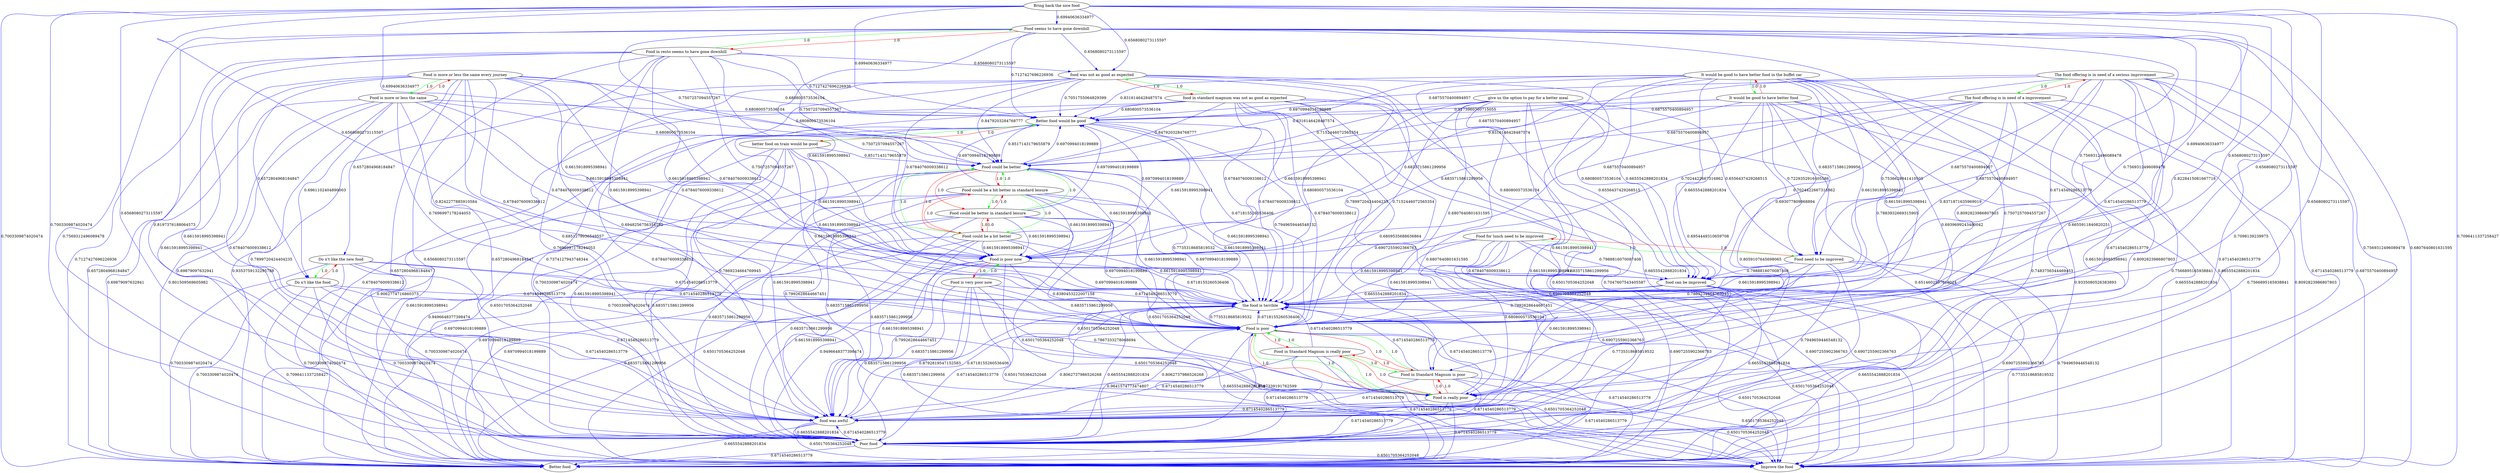 digraph rawGraph {
"Better food";"Better food would be good";"Bring back the nice food";"Do n't like the new food";"Do n't like the food";"Food could be a bit better in standard leisure";"Food could be better in standard leisure";"Food could be better";"Food could be a bit better";"Food for lunch need to be improved";"Food need to be improved";"Food in Standard Magnum is really poor";"Food in Standard Magnum is poor";"Food is poor";"Food is really poor";"Food in resto seems to have gone downhill";"Food seems to have gone downhill";"Food is more or less the same every journey";"Food is more or less the same";"Food is very poor now";"Food is poor now";"Improve the food";"It would be good to have better food in the buffet car";"It would be good to have better food";"Poor food";"The food offering is in need of a serious improvement";"The food offering is in need of a improvement";"better food on train would be good";"food can be improved";"food in standard magnum was not as good as expected";"food was not as good as expected";"food was awful";"give us the option to pay for a better meal";"the food is terrible";"Better food would be good" -> "Better food" [label=0.9062774716860373] [color=blue]
"Bring back the nice food" -> "Better food" [label=0.7003309874020474] [color=blue]
"Do n't like the new food" -> "Do n't like the food" [label=1.0] [color=green]
"Do n't like the food" -> "Do n't like the new food" [label=1.0] [color=red]
"Do n't like the food" -> "Better food" [label=0.7003309874020474] [color=blue]
"Do n't like the new food" -> "Better food" [label=0.7003309874020474] [color=blue]
"Food could be a bit better in standard leisure" -> "Food could be better in standard leisure" [label=1.0] [color=green]
"Food could be better in standard leisure" -> "Food could be better" [label=1.0] [color=green]
"Food could be a bit better in standard leisure" -> "Food could be a bit better" [label=1.0] [color=green]
"Food could be a bit better" -> "Food could be better" [label=1.0] [color=green]
"Food could be a bit better in standard leisure" -> "Food could be better" [label=1.0] [color=green]
"Food could be better in standard leisure" -> "Food could be a bit better in standard leisure" [label=1.0] [color=red]
"Food could be better in standard leisure" -> "Food could be a bit better" [label=1.0] [color=red]
"Food could be better" -> "Food could be a bit better in standard leisure" [label=1.0] [color=red]
"Food could be better" -> "Food could be better in standard leisure" [label=1.0] [color=red]
"Food could be better" -> "Food could be a bit better" [label=1.0] [color=red]
"Food could be a bit better" -> "Food could be a bit better in standard leisure" [label=1.0] [color=red]
"Food could be a bit better" -> "Food could be better in standard leisure" [label=1.0] [color=red]
"Better food would be good" -> "Food could be better" [label=0.8517143179655879] [color=blue]
"Food could be better" -> "Better food would be good" [label=0.6970994018199889] [color=blue]
"Food could be better" -> "Better food" [label=0.9496648377398474] [color=blue]
"Food could be a bit better in standard leisure" -> "Better food would be good" [label=0.6970994018199889] [color=blue]
"Food could be a bit better in standard leisure" -> "Better food" [label=0.6970994018199889] [color=blue]
"Food could be better in standard leisure" -> "Better food would be good" [label=0.6970994018199889] [color=blue]
"Food could be better in standard leisure" -> "Better food" [label=0.6970994018199889] [color=blue]
"Food could be a bit better" -> "Better food would be good" [label=0.6970994018199889] [color=blue]
"Food could be a bit better" -> "Better food" [label=0.6970994018199889] [color=blue]
"Food for lunch need to be improved" -> "Food need to be improved" [label=1.0] [color=green]
"Food need to be improved" -> "Food for lunch need to be improved" [label=1.0] [color=red]
"Food need to be improved" -> "Better food" [label=0.6907255902366763] [color=blue]
"Food in Standard Magnum is really poor" -> "Food in Standard Magnum is poor" [label=1.0] [color=green]
"Food in Standard Magnum is poor" -> "Food is poor" [label=1.0] [color=green]
"Food in Standard Magnum is really poor" -> "Food is really poor" [label=1.0] [color=green]
"Food is really poor" -> "Food is poor" [label=1.0] [color=green]
"Food in Standard Magnum is really poor" -> "Food is poor" [label=1.0] [color=green]
"Food in Standard Magnum is poor" -> "Food in Standard Magnum is really poor" [label=1.0] [color=red]
"Food in Standard Magnum is poor" -> "Food is really poor" [label=1.0] [color=red]
"Food is poor" -> "Food in Standard Magnum is really poor" [label=1.0] [color=red]
"Food is poor" -> "Food in Standard Magnum is poor" [label=1.0] [color=red]
"Food is poor" -> "Food is really poor" [label=1.0] [color=red]
"Food is really poor" -> "Food in Standard Magnum is really poor" [label=1.0] [color=red]
"Food is really poor" -> "Food in Standard Magnum is poor" [label=1.0] [color=red]
"Food could be better" -> "Food is poor" [label=0.7735318685819532] [color=blue]
"Better food would be good" -> "Food is poor" [label=0.7949659446548132] [color=blue]
"Food need to be improved" -> "Food is poor" [label=0.7869234664769945] [color=blue]
"Food for lunch need to be improved" -> "Food is really poor" [label=0.680800573536104] [color=blue]
"Food is poor" -> "Better food" [label=0.6714540286513779] [color=blue]
"Food could be a bit better in standard leisure" -> "Food is poor" [label=0.6970994018199889] [color=blue]
"Food could be better in standard leisure" -> "Food is poor" [label=0.6970994018199889] [color=blue]
"Food could be a bit better" -> "Food is poor" [label=0.6970994018199889] [color=blue]
"Food in Standard Magnum is really poor" -> "Better food" [label=0.6714540286513779] [color=blue]
"Food in Standard Magnum is poor" -> "Better food" [label=0.6714540286513779] [color=blue]
"Food in resto seems to have gone downhill" -> "Food seems to have gone downhill" [label=1.0] [color=green]
"Food seems to have gone downhill" -> "Food in resto seems to have gone downhill" [label=1.0] [color=red]
"Food seems to have gone downhill" -> "Food could be better" [label=0.7507257094557267] [color=blue]
"Food seems to have gone downhill" -> "Better food would be good" [label=0.7127427696226936] [color=blue]
"Food seems to have gone downhill" -> "Better food" [label=0.7569312496089478] [color=blue]
"Bring back the nice food" -> "Food seems to have gone downhill" [label=0.69940636334977] [color=blue]
"Food seems to have gone downhill" -> "Food is poor" [label=0.8228415081667718] [color=blue]
"Food in resto seems to have gone downhill" -> "Food is really poor" [label=0.6948256756354192] [color=blue]
"Food in resto seems to have gone downhill" -> "Food could be better" [label=0.7507257094557267] [color=blue]
"Food in resto seems to have gone downhill" -> "Better food would be good" [label=0.7127427696226936] [color=blue]
"Food in resto seems to have gone downhill" -> "Better food" [label=0.7127427696226936] [color=blue]
"Food is more or less the same every journey" -> "Food is more or less the same" [label=1.0] [color=green]
"Food is more or less the same" -> "Food is more or less the same every journey" [label=1.0] [color=red]
"Food is more or less the same" -> "Food could be better" [label=0.680800573536104] [color=blue]
"Food is more or less the same" -> "Better food" [label=0.69879097632941] [color=blue]
"Food is more or less the same" -> "Food is poor" [label=0.7696997178244053] [color=blue]
"Food is more or less the same every journey" -> "Food is really poor" [label=0.6851279936549557] [color=blue]
"Food is more or less the same" -> "Do n't like the food" [label=0.6961102404890003] [color=blue]
"Food is more or less the same every journey" -> "Do n't like the new food" [label=0.6572804968184847] [color=blue]
"Food seems to have gone downhill" -> "Food is really poor" [label=0.7507257094557267] [color=blue]
"Food is very poor now" -> "Food is poor now" [label=1.0] [color=green]
"Food is poor now" -> "Food is very poor now" [label=1.0] [color=red]
"Better food would be good" -> "Food is poor now" [label=0.6615918995398941] [color=blue]
"Food is poor now" -> "Better food" [label=0.6835715861299956] [color=blue]
"Food seems to have gone downhill" -> "Food is poor now" [label=0.7507257094557267] [color=blue]
"Food is poor now" -> "Food is poor" [label=0.8380453222007158] [color=blue]
"Food is very poor now" -> "Food is really poor" [label=0.7867333278068694] [color=blue]
"Food need to be improved" -> "Improve the food" [label=0.7949659446548132] [color=blue]
"Food is more or less the same" -> "Improve the food" [label=0.801509569605982] [color=blue]
"Food seems to have gone downhill" -> "Improve the food" [label=0.6807640801631595] [color=blue]
"Bring back the nice food" -> "Improve the food" [label=0.7096411337258427] [color=blue]
"Do n't like the food" -> "Improve the food" [label=0.7096411337258427] [color=blue]
"It would be good to have better food in the buffet car" -> "It would be good to have better food" [label=1.0] [color=green]
"It would be good to have better food" -> "It would be good to have better food in the buffet car" [label=1.0] [color=red]
"It would be good to have better food" -> "Food could be better" [label=0.8316146428487574] [color=blue]
"It would be good to have better food" -> "Better food would be good" [label=0.9173960360715055] [color=blue]
"It would be good to have better food" -> "Food is poor now" [label=0.6835715861299956] [color=blue]
"It would be good to have better food" -> "Food need to be improved" [label=0.7229352916405586] [color=blue]
"It would be good to have better food" -> "Better food" [label=0.9335080526383893] [color=blue]
"It would be good to have better food" -> "Food is poor" [label=0.7883932669315905] [color=blue]
"It would be good to have better food in the buffet car" -> "Food is really poor" [label=0.6954449310659708] [color=blue]
"It would be good to have better food in the buffet car" -> "Food in Standard Magnum is poor" [label=0.6939699243480042] [color=blue]
"It would be good to have better food in the buffet car" -> "Food could be better" [label=0.8316146428487574] [color=blue]
"It would be good to have better food in the buffet car" -> "Better food would be good" [label=0.8316146428487574] [color=blue]
"It would be good to have better food in the buffet car" -> "Food is poor now" [label=0.6835715861299956] [color=blue]
"It would be good to have better food in the buffet car" -> "Food need to be improved" [label=0.6835715861299956] [color=blue]
"It would be good to have better food in the buffet car" -> "Better food" [label=0.6835715861299956] [color=blue]
"Food could be better" -> "Poor food" [label=0.6835715861299956] [color=blue]
"It would be good to have better food" -> "Poor food" [label=0.7483756544469453] [color=blue]
"Food seems to have gone downhill" -> "Poor food" [label=0.7569312496089478] [color=blue]
"Bring back the nice food" -> "Poor food" [label=0.7003309874020474] [color=blue]
"Do n't like the food" -> "Poor food" [label=0.7003309874020474] [color=blue]
"Poor food" -> "Food is poor" [label=0.8197339191762599] [color=blue]
"Food is poor" -> "Poor food" [label=0.9641574773474807] [color=blue]
"Better food would be good" -> "Poor food" [label=0.7003309874020474] [color=blue]
"Food is poor now" -> "Poor food" [label=0.9496648377398474] [color=blue]
"Food need to be improved" -> "Poor food" [label=0.6907255902366763] [color=blue]
"Food is more or less the same" -> "Poor food" [label=0.69879097632941] [color=blue]
"The food offering is in need of a serious improvement" -> "The food offering is in need of a improvement" [label=1.0] [color=green]
"The food offering is in need of a improvement" -> "The food offering is in need of a serious improvement" [label=1.0] [color=red]
"The food offering is in need of a improvement" -> "Food could be better" [label=0.6875570400894957] [color=blue]
"The food offering is in need of a improvement" -> "Improve the food" [label=0.8092823986807803] [color=blue]
"The food offering is in need of a improvement" -> "Food is poor" [label=0.8092823986807803] [color=blue]
"The food offering is in need of a serious improvement" -> "Food is really poor" [label=0.7098139239975] [color=blue]
"The food offering is in need of a serious improvement" -> "Food in Standard Magnum is poor" [label=0.6655911840820251] [color=blue]
"The food offering is in need of a improvement" -> "Food is poor now" [label=0.7024422667316862] [color=blue]
"The food offering is in need of a improvement" -> "Better food" [label=0.7566895165938841] [color=blue]
"The food offering is in need of a improvement" -> "Food need to be improved" [label=0.7536628841410505] [color=blue]
"The food offering is in need of a improvement" -> "Poor food" [label=0.7566895165938841] [color=blue]
"better food on train would be good" -> "Better food would be good" [label=1.0] [color=green]
"Better food would be good" -> "better food on train would be good" [label=1.0] [color=red]
"better food on train would be good" -> "Food could be better" [label=0.8517143179655879] [color=blue]
"better food on train would be good" -> "Food is poor now" [label=0.6615918995398941] [color=blue]
"better food on train would be good" -> "Better food" [label=0.6615918995398941] [color=blue]
"better food on train would be good" -> "Poor food" [label=0.6615918995398941] [color=blue]
"It would be good to have better food" -> "food can be improved" [label=0.6655542888201834] [color=blue]
"Food seems to have gone downhill" -> "food can be improved" [label=0.7569312496089478] [color=blue]
"food can be improved" -> "Improve the food" [label=0.7735318685819532] [color=blue]
"food can be improved" -> "Food is poor" [label=0.7992628644667451] [color=blue]
"food can be improved" -> "Better food" [label=0.6655542888201834] [color=blue]
"Food need to be improved" -> "food can be improved" [label=0.7988816070087408] [color=blue]
"Food is more or less the same" -> "food can be improved" [label=0.6784076009338612] [color=blue]
"food can be improved" -> "Poor food" [label=0.6655542888201834] [color=blue]
"The food offering is in need of a improvement" -> "food can be improved" [label=0.7024422667316862] [color=blue]
"It would be good to have better food in the buffet car" -> "food can be improved" [label=0.6655542888201834] [color=blue]
"food in standard magnum was not as good as expected" -> "food was not as good as expected" [label=1.0] [color=green]
"food was not as good as expected" -> "food in standard magnum was not as good as expected" [label=1.0] [color=red]
"food was not as good as expected" -> "Food could be better" [label=0.8479203284768777] [color=blue]
"food was not as good as expected" -> "food can be improved" [label=0.680800573536104] [color=blue]
"Food seems to have gone downhill" -> "food was not as good as expected" [label=0.6568080273115597] [color=blue]
"food was not as good as expected" -> "Food is poor" [label=0.7899720424404235] [color=blue]
"food in standard magnum was not as good as expected" -> "Food is really poor" [label=0.6907255902366763] [color=blue]
"food in standard magnum was not as good as expected" -> "Food in Standard Magnum is poor" [label=0.6809535688636864] [color=blue]
"food was not as good as expected" -> "Better food would be good" [label=0.7051755064829399] [color=blue]
"food was not as good as expected" -> "Food is poor now" [label=0.6784076009338612] [color=blue]
"food was not as good as expected" -> "Better food" [label=0.9353759132295788] [color=blue]
"food was not as good as expected" -> "Poor food" [label=0.7374127943748344] [color=blue]
"Food could be better" -> "food was awful" [label=0.7992628644667451] [color=blue]
"It would be good to have better food" -> "food was awful" [label=0.8059107645698065] [color=blue]
"food can be improved" -> "food was awful" [label=0.7735318685819532] [color=blue]
"Food seems to have gone downhill" -> "food was awful" [label=0.8197376188064573] [color=blue]
"Food is poor" -> "food was awful" [label=0.8062737986526268] [color=blue]
"food was awful" -> "Food is poor" [label=0.8062737986526268] [color=blue]
"Better food would be good" -> "food was awful" [label=0.7869234664769945] [color=blue]
"food was not as good as expected" -> "food was awful" [label=0.7696997178244053] [color=blue]
"Food is poor now" -> "food was awful" [label=0.7992628644667451] [color=blue]
"Food need to be improved" -> "food was awful" [label=0.7949659446548132] [color=blue]
"Food is more or less the same" -> "food was awful" [label=0.7899720424404235] [color=blue]
"The food offering is in need of a improvement" -> "food was awful" [label=0.8092823986807803] [color=blue]
"give us the option to pay for a better meal" -> "Food could be better" [label=0.7152446072565354] [color=blue]
"give us the option to pay for a better meal" -> "Improve the food" [label=0.6514602507619024] [color=blue]
"give us the option to pay for a better meal" -> "Food is poor" [label=0.6807640801631595] [color=blue]
"give us the option to pay for a better meal" -> "Better food" [label=0.7047607543405587] [color=blue]
"give us the option to pay for a better meal" -> "Food need to be improved" [label=0.6556437429268515] [color=blue]
"give us the option to pay for a better meal" -> "food was awful" [label=0.6807640801631595] [color=blue]
"It would be good to have better food" -> "the food is terrible" [label=0.693077809868894] [color=blue]
"Food seems to have gone downhill" -> "the food is terrible" [label=0.7569312496089478] [color=blue]
"the food is terrible" -> "Improve the food" [label=0.6501705364252048] [color=blue]
"the food is terrible" -> "Food is poor" [label=0.7735318685819532] [color=blue]
"food was not as good as expected" -> "the food is terrible" [label=0.680800573536104] [color=blue]
"the food is terrible" -> "Better food" [label=0.6655542888201834] [color=blue]
"Food need to be improved" -> "the food is terrible" [label=0.6615918995398941] [color=blue]
"Food is more or less the same" -> "the food is terrible" [label=0.8242277885910584] [color=blue]
"give us the option to pay for a better meal" -> "the food is terrible" [label=0.7152446072565354] [color=blue]
"the food is terrible" -> "Poor food" [label=0.6655542888201834] [color=blue]
"the food is terrible" -> "food was awful" [label=0.8792819547152583] [color=blue]
"food was awful" -> "the food is terrible" [label=0.6718155260536406] [color=blue]
"The food offering is in need of a improvement" -> "the food is terrible" [label=0.8371871635969019] [color=blue]
"Better food would be good" -> "the food is terrible" [label=0.6718155260536406] [color=blue]
"Bring back the nice food" -> "Food could be better" [label=0.69940636334977] [color=blue]
"Bring back the nice food" -> "food can be improved" [label=0.69940636334977] [color=blue]
"Bring back the nice food" -> "Better food would be good" [label=0.69940636334977] [color=blue]
"Bring back the nice food" -> "Food is poor now" [label=0.6568080273115597] [color=blue]
"Bring back the nice food" -> "food was not as good as expected" [label=0.6568080273115597] [color=blue]
"Bring back the nice food" -> "Food is really poor" [label=0.6568080273115597] [color=blue]
"Bring back the nice food" -> "the food is terrible" [label=0.6568080273115597] [color=blue]
"Bring back the nice food" -> "food was awful" [label=0.6568080273115597] [color=blue]
"Bring back the nice food" -> "Food is poor" [label=0.6568080273115597] [color=blue]
"Do n't like the new food" -> "Poor food" [label=0.7003309874020474] [color=blue]
"Do n't like the new food" -> "Improve the food" [label=0.7003309874020474] [color=blue]
"Do n't like the food" -> "Food is poor" [label=0.7003309874020474] [color=blue]
"Food could be a bit better in standard leisure" -> "Food is poor now" [label=0.6615918995398941] [color=blue]
"Food could be a bit better in standard leisure" -> "Poor food" [label=0.6835715861299956] [color=blue]
"Food could be a bit better in standard leisure" -> "the food is terrible" [label=0.6615918995398941] [color=blue]
"Food could be a bit better in standard leisure" -> "food was awful" [label=0.6835715861299956] [color=blue]
"Food could be better in standard leisure" -> "Food is poor now" [label=0.6615918995398941] [color=blue]
"Food could be better in standard leisure" -> "Poor food" [label=0.6835715861299956] [color=blue]
"Food could be better in standard leisure" -> "the food is terrible" [label=0.6615918995398941] [color=blue]
"Food could be better in standard leisure" -> "food was awful" [label=0.6835715861299956] [color=blue]
"Food could be better" -> "Food is poor now" [label=0.6615918995398941] [color=blue]
"Food could be better" -> "the food is terrible" [label=0.6615918995398941] [color=blue]
"Food could be a bit better" -> "Food is poor now" [label=0.6615918995398941] [color=blue]
"Food could be a bit better" -> "Poor food" [label=0.6615918995398941] [color=blue]
"Food could be a bit better" -> "the food is terrible" [label=0.6615918995398941] [color=blue]
"Food could be a bit better" -> "food was awful" [label=0.6615918995398941] [color=blue]
"Food for lunch need to be improved" -> "food can be improved" [label=0.7988816070087408] [color=blue]
"Food for lunch need to be improved" -> "Better food" [label=0.6907255902366763] [color=blue]
"Food for lunch need to be improved" -> "Poor food" [label=0.6907255902366763] [color=blue]
"Food for lunch need to be improved" -> "Improve the food" [label=0.6907255902366763] [color=blue]
"Food for lunch need to be improved" -> "the food is terrible" [label=0.6615918995398941] [color=blue]
"Food for lunch need to be improved" -> "food was awful" [label=0.6615918995398941] [color=blue]
"Food for lunch need to be improved" -> "Food is poor" [label=0.6615918995398941] [color=blue]
"Food in Standard Magnum is really poor" -> "Poor food" [label=0.6714540286513779] [color=blue]
"Food in Standard Magnum is really poor" -> "food was awful" [label=0.6714540286513779] [color=blue]
"Food in Standard Magnum is poor" -> "Poor food" [label=0.6714540286513779] [color=blue]
"Food in Standard Magnum is poor" -> "food was awful" [label=0.6714540286513779] [color=blue]
"Food is poor" -> "the food is terrible" [label=0.6718155260536406] [color=blue]
"Food is really poor" -> "Better food" [label=0.6714540286513779] [color=blue]
"Food is really poor" -> "Poor food" [label=0.6714540286513779] [color=blue]
"Food is really poor" -> "the food is terrible" [label=0.6714540286513779] [color=blue]
"Food is really poor" -> "food was awful" [label=0.6714540286513779] [color=blue]
"Food in resto seems to have gone downhill" -> "food can be improved" [label=0.7507257094557267] [color=blue]
"Food in resto seems to have gone downhill" -> "food was not as good as expected" [label=0.6568080273115597] [color=blue]
"Food in resto seems to have gone downhill" -> "Food is poor now" [label=0.6615918995398941] [color=blue]
"Food in resto seems to have gone downhill" -> "Poor food" [label=0.6615918995398941] [color=blue]
"Food in resto seems to have gone downhill" -> "Improve the food" [label=0.6568080273115597] [color=blue]
"Food in resto seems to have gone downhill" -> "the food is terrible" [label=0.6615918995398941] [color=blue]
"Food in resto seems to have gone downhill" -> "food was awful" [label=0.6615918995398941] [color=blue]
"Food in resto seems to have gone downhill" -> "Food is poor" [label=0.6615918995398941] [color=blue]
"Food is more or less the same every journey" -> "Food could be better" [label=0.680800573536104] [color=blue]
"Food is more or less the same every journey" -> "food can be improved" [label=0.6784076009338612] [color=blue]
"Food is more or less the same every journey" -> "Better food" [label=0.6572804968184847] [color=blue]
"Food is more or less the same every journey" -> "Poor food" [label=0.6572804968184847] [color=blue]
"Food is more or less the same every journey" -> "Improve the food" [label=0.6572804968184847] [color=blue]
"Food is more or less the same every journey" -> "the food is terrible" [label=0.6784076009338612] [color=blue]
"Food is more or less the same every journey" -> "food was awful" [label=0.6784076009338612] [color=blue]
"Food is more or less the same every journey" -> "Food is poor" [label=0.6784076009338612] [color=blue]
"Food is more or less the same every journey" -> "Do n't like the food" [label=0.6572804968184847] [color=blue]
"Food is more or less the same" -> "Better food would be good" [label=0.680800573536104] [color=blue]
"Food is more or less the same" -> "Food is poor now" [label=0.6615918995398941] [color=blue]
"Food is very poor now" -> "Better food" [label=0.6835715861299956] [color=blue]
"Food is very poor now" -> "Poor food" [label=0.6835715861299956] [color=blue]
"Food is very poor now" -> "the food is terrible" [label=0.6714540286513779] [color=blue]
"Food is very poor now" -> "food was awful" [label=0.6835715861299956] [color=blue]
"Food is very poor now" -> "Food is poor" [label=0.6835715861299956] [color=blue]
"Food is poor now" -> "the food is terrible" [label=0.6718155260536406] [color=blue]
"It would be good to have better food in the buffet car" -> "Poor food" [label=0.6615918995398941] [color=blue]
"It would be good to have better food in the buffet car" -> "Improve the food" [label=0.6655542888201834] [color=blue]
"It would be good to have better food in the buffet car" -> "the food is terrible" [label=0.6615918995398941] [color=blue]
"It would be good to have better food in the buffet car" -> "food was awful" [label=0.6615918995398941] [color=blue]
"It would be good to have better food in the buffet car" -> "Food is poor" [label=0.6615918995398941] [color=blue]
"It would be good to have better food" -> "Improve the food" [label=0.6655542888201834] [color=blue]
"Poor food" -> "Better food" [label=0.6714540286513779] [color=blue]
"Poor food" -> "the food is terrible" [label=0.6714540286513779] [color=blue]
"Poor food" -> "food was awful" [label=0.6714540286513779] [color=blue]
"The food offering is in need of a serious improvement" -> "Food could be better" [label=0.6875570400894957] [color=blue]
"The food offering is in need of a serious improvement" -> "food can be improved" [label=0.6875570400894957] [color=blue]
"The food offering is in need of a serious improvement" -> "Food is poor now" [label=0.6875570400894957] [color=blue]
"The food offering is in need of a serious improvement" -> "Food need to be improved" [label=0.6875570400894957] [color=blue]
"The food offering is in need of a serious improvement" -> "Better food" [label=0.6714540286513779] [color=blue]
"The food offering is in need of a serious improvement" -> "Poor food" [label=0.6714540286513779] [color=blue]
"The food offering is in need of a serious improvement" -> "Improve the food" [label=0.6875570400894957] [color=blue]
"The food offering is in need of a serious improvement" -> "the food is terrible" [label=0.6714540286513779] [color=blue]
"The food offering is in need of a serious improvement" -> "food was awful" [label=0.6714540286513779] [color=blue]
"The food offering is in need of a serious improvement" -> "Food is poor" [label=0.6714540286513779] [color=blue]
"The food offering is in need of a improvement" -> "Better food would be good" [label=0.6875570400894957] [color=blue]
"better food on train would be good" -> "the food is terrible" [label=0.6615918995398941] [color=blue]
"better food on train would be good" -> "food was awful" [label=0.6615918995398941] [color=blue]
"better food on train would be good" -> "Food is poor" [label=0.6615918995398941] [color=blue]
"food can be improved" -> "the food is terrible" [label=0.6655542888201834] [color=blue]
"food in standard magnum was not as good as expected" -> "Food could be better" [label=0.8479203284768777] [color=blue]
"food in standard magnum was not as good as expected" -> "food can be improved" [label=0.680800573536104] [color=blue]
"food in standard magnum was not as good as expected" -> "Better food would be good" [label=0.680800573536104] [color=blue]
"food in standard magnum was not as good as expected" -> "Food is poor now" [label=0.6784076009338612] [color=blue]
"food in standard magnum was not as good as expected" -> "Better food" [label=0.6784076009338612] [color=blue]
"food in standard magnum was not as good as expected" -> "Poor food" [label=0.6784076009338612] [color=blue]
"food in standard magnum was not as good as expected" -> "the food is terrible" [label=0.6784076009338612] [color=blue]
"food in standard magnum was not as good as expected" -> "food was awful" [label=0.6784076009338612] [color=blue]
"food in standard magnum was not as good as expected" -> "Food is poor" [label=0.6784076009338612] [color=blue]
"food was not as good as expected" -> "Improve the food" [label=0.6655542888201834] [color=blue]
"food was awful" -> "Better food" [label=0.6655542888201834] [color=blue]
"food was awful" -> "Poor food" [label=0.6655542888201834] [color=blue]
"food was awful" -> "Improve the food" [label=0.6501705364252048] [color=blue]
"give us the option to pay for a better meal" -> "food can be improved" [label=0.6556437429268515] [color=blue]
"give us the option to pay for a better meal" -> "Better food would be good" [label=0.6970994018199889] [color=blue]
"give us the option to pay for a better meal" -> "Food is poor now" [label=0.6615918995398941] [color=blue]
"give us the option to pay for a better meal" -> "Poor food" [label=0.6615918995398941] [color=blue]
"Better food would be good" -> "Improve the food" [label=0.6501705364252048] [color=blue]
"Do n't like the new food" -> "the food is terrible" [label=0.6714540286513779] [color=blue]
"Do n't like the new food" -> "food was awful" [label=0.6714540286513779] [color=blue]
"Do n't like the new food" -> "Food is poor" [label=0.6714540286513779] [color=blue]
"Do n't like the food" -> "the food is terrible" [label=0.6714540286513779] [color=blue]
"Do n't like the food" -> "food was awful" [label=0.6714540286513779] [color=blue]
"Food could be a bit better in standard leisure" -> "Improve the food" [label=0.6501705364252048] [color=blue]
"Food could be better in standard leisure" -> "Improve the food" [label=0.6501705364252048] [color=blue]
"Food could be better" -> "Improve the food" [label=0.6501705364252048] [color=blue]
"Food could be a bit better" -> "Improve the food" [label=0.6501705364252048] [color=blue]
"Food in Standard Magnum is really poor" -> "Improve the food" [label=0.6501705364252048] [color=blue]
"Food in Standard Magnum is really poor" -> "the food is terrible" [label=0.6714540286513779] [color=blue]
"Food in Standard Magnum is poor" -> "Improve the food" [label=0.6501705364252048] [color=blue]
"Food in Standard Magnum is poor" -> "the food is terrible" [label=0.6714540286513779] [color=blue]
"Food is poor" -> "Improve the food" [label=0.6501705364252048] [color=blue]
"Food is really poor" -> "Improve the food" [label=0.6501705364252048] [color=blue]
"Food is more or less the same every journey" -> "Better food would be good" [label=0.680800573536104] [color=blue]
"Food is more or less the same every journey" -> "Food is poor now" [label=0.6615918995398941] [color=blue]
"Food is very poor now" -> "Improve the food" [label=0.6501705364252048] [color=blue]
"Food is poor now" -> "Improve the food" [label=0.6501705364252048] [color=blue]
"Poor food" -> "Improve the food" [label=0.6501705364252048] [color=blue]
"The food offering is in need of a serious improvement" -> "Better food would be good" [label=0.6875570400894957] [color=blue]
"better food on train would be good" -> "Improve the food" [label=0.6501705364252048] [color=blue]
"food in standard magnum was not as good as expected" -> "Improve the food" [label=0.6501705364252048] [color=blue]
}